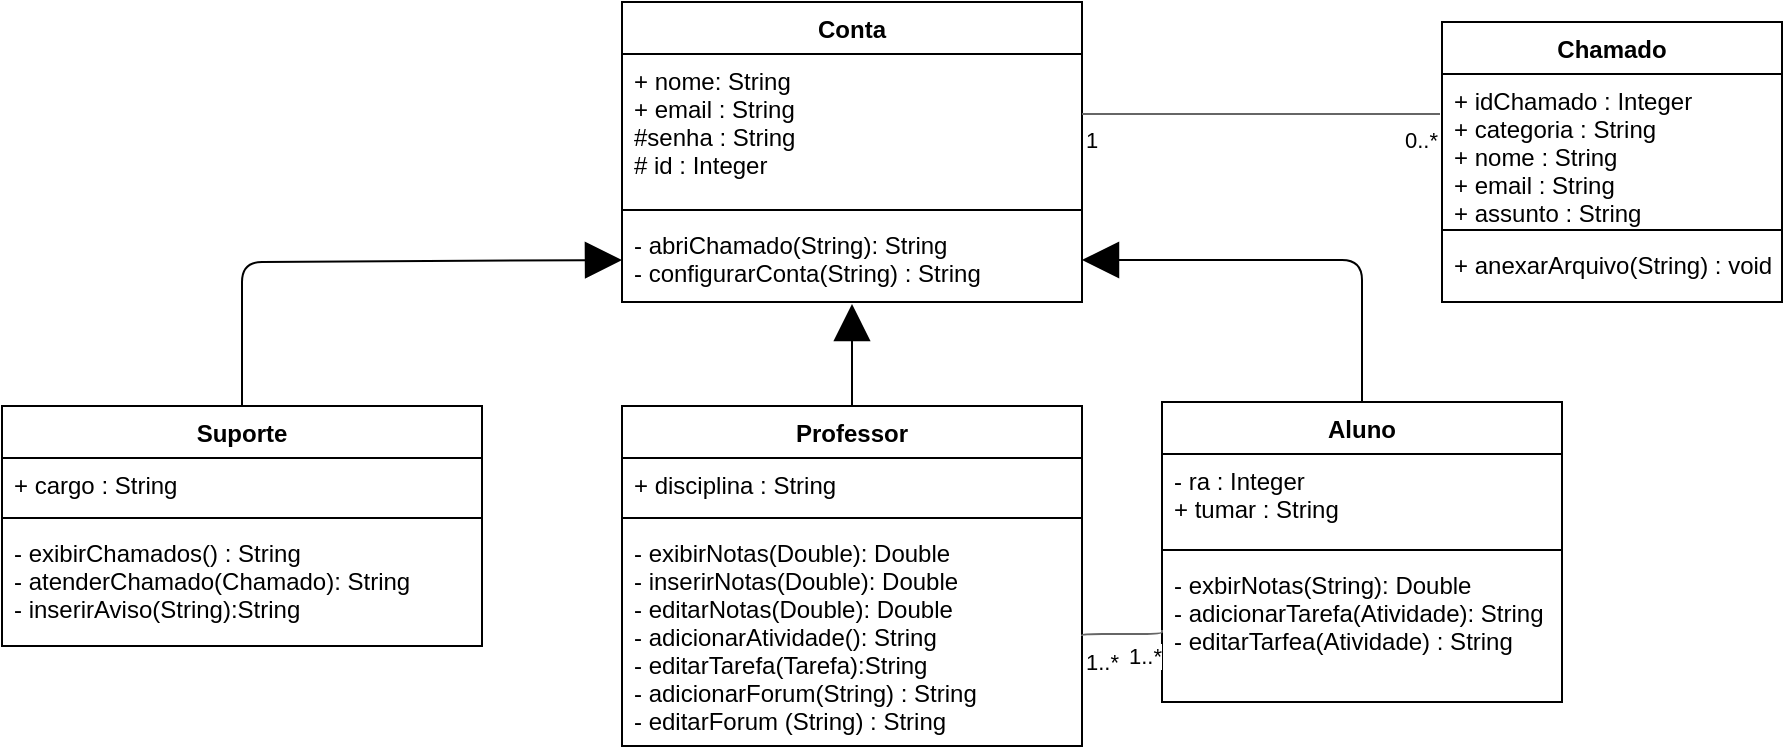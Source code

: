 <mxfile version="13.9.9" type="device"><diagram id="cWU-agOoy3wlfh3WG7QX" name="Diagram de Classe - Moodle"><mxGraphModel dx="868" dy="450" grid="1" gridSize="10" guides="1" tooltips="1" connect="1" arrows="1" fold="1" page="1" pageScale="1" pageWidth="827" pageHeight="1169" math="0" shadow="0"><root><mxCell id="0"/><mxCell id="1" parent="0"/><mxCell id="VtcBgIDo6UPUWlXHd5oy-3" value="Conta" style="swimlane;fontStyle=1;align=center;verticalAlign=top;childLayout=stackLayout;horizontal=1;startSize=26;horizontalStack=0;resizeParent=1;resizeParentMax=0;resizeLast=0;collapsible=1;marginBottom=0;" vertex="1" parent="1"><mxGeometry x="360" y="340" width="230" height="150" as="geometry"><mxRectangle x="360" y="340" width="70" height="26" as="alternateBounds"/></mxGeometry></mxCell><mxCell id="VtcBgIDo6UPUWlXHd5oy-4" value="+ nome: String&#10;+ email : String&#10;#senha : String&#10;# id : Integer" style="text;strokeColor=none;fillColor=none;align=left;verticalAlign=top;spacingLeft=4;spacingRight=4;overflow=hidden;rotatable=0;points=[[0,0.5],[1,0.5]];portConstraint=eastwest;" vertex="1" parent="VtcBgIDo6UPUWlXHd5oy-3"><mxGeometry y="26" width="230" height="74" as="geometry"/></mxCell><mxCell id="VtcBgIDo6UPUWlXHd5oy-5" value="" style="line;strokeWidth=1;fillColor=none;align=left;verticalAlign=middle;spacingTop=-1;spacingLeft=3;spacingRight=3;rotatable=0;labelPosition=right;points=[];portConstraint=eastwest;" vertex="1" parent="VtcBgIDo6UPUWlXHd5oy-3"><mxGeometry y="100" width="230" height="8" as="geometry"/></mxCell><mxCell id="VtcBgIDo6UPUWlXHd5oy-6" value="- abriChamado(String): String&#10;- configurarConta(String) : String&#10;" style="text;strokeColor=none;fillColor=none;align=left;verticalAlign=top;spacingLeft=4;spacingRight=4;overflow=hidden;rotatable=0;points=[[0,0.5],[1,0.5]];portConstraint=eastwest;" vertex="1" parent="VtcBgIDo6UPUWlXHd5oy-3"><mxGeometry y="108" width="230" height="42" as="geometry"/></mxCell><mxCell id="VtcBgIDo6UPUWlXHd5oy-20" value="Suporte" style="swimlane;fontStyle=1;align=center;verticalAlign=top;childLayout=stackLayout;horizontal=1;startSize=26;horizontalStack=0;resizeParent=1;resizeParentMax=0;resizeLast=0;collapsible=1;marginBottom=0;" vertex="1" parent="1"><mxGeometry x="50" y="542" width="240" height="120" as="geometry"/></mxCell><mxCell id="VtcBgIDo6UPUWlXHd5oy-21" value="+ cargo : String" style="text;strokeColor=none;fillColor=none;align=left;verticalAlign=top;spacingLeft=4;spacingRight=4;overflow=hidden;rotatable=0;points=[[0,0.5],[1,0.5]];portConstraint=eastwest;" vertex="1" parent="VtcBgIDo6UPUWlXHd5oy-20"><mxGeometry y="26" width="240" height="26" as="geometry"/></mxCell><mxCell id="VtcBgIDo6UPUWlXHd5oy-22" value="" style="line;strokeWidth=1;fillColor=none;align=left;verticalAlign=middle;spacingTop=-1;spacingLeft=3;spacingRight=3;rotatable=0;labelPosition=right;points=[];portConstraint=eastwest;" vertex="1" parent="VtcBgIDo6UPUWlXHd5oy-20"><mxGeometry y="52" width="240" height="8" as="geometry"/></mxCell><mxCell id="VtcBgIDo6UPUWlXHd5oy-23" value="- exibirChamados() : String&#10;- atenderChamado(Chamado): String&#10;- inserirAviso(String):String&#10;&#10;&#10;" style="text;strokeColor=none;fillColor=none;align=left;verticalAlign=top;spacingLeft=4;spacingRight=4;overflow=hidden;rotatable=0;points=[[0,0.5],[1,0.5]];portConstraint=eastwest;" vertex="1" parent="VtcBgIDo6UPUWlXHd5oy-20"><mxGeometry y="60" width="240" height="60" as="geometry"/></mxCell><mxCell id="VtcBgIDo6UPUWlXHd5oy-24" value="Professor" style="swimlane;fontStyle=1;align=center;verticalAlign=top;childLayout=stackLayout;horizontal=1;startSize=26;horizontalStack=0;resizeParent=1;resizeParentMax=0;resizeLast=0;collapsible=1;marginBottom=0;" vertex="1" parent="1"><mxGeometry x="360" y="542" width="230" height="170" as="geometry"/></mxCell><mxCell id="VtcBgIDo6UPUWlXHd5oy-25" value="+ disciplina : String" style="text;strokeColor=none;fillColor=none;align=left;verticalAlign=top;spacingLeft=4;spacingRight=4;overflow=hidden;rotatable=0;points=[[0,0.5],[1,0.5]];portConstraint=eastwest;" vertex="1" parent="VtcBgIDo6UPUWlXHd5oy-24"><mxGeometry y="26" width="230" height="26" as="geometry"/></mxCell><mxCell id="VtcBgIDo6UPUWlXHd5oy-26" value="" style="line;strokeWidth=1;fillColor=none;align=left;verticalAlign=middle;spacingTop=-1;spacingLeft=3;spacingRight=3;rotatable=0;labelPosition=right;points=[];portConstraint=eastwest;" vertex="1" parent="VtcBgIDo6UPUWlXHd5oy-24"><mxGeometry y="52" width="230" height="8" as="geometry"/></mxCell><mxCell id="VtcBgIDo6UPUWlXHd5oy-27" value="- exibirNotas(Double): Double&#10;- inserirNotas(Double): Double&#10;- editarNotas(Double): Double&#10;- adicionarAtividade(): String&#10;- editarTarefa(Tarefa):String&#10;- adicionarForum(String) : String&#10;- editarForum (String) : String&#10;&#10;" style="text;strokeColor=none;fillColor=none;align=left;verticalAlign=top;spacingLeft=4;spacingRight=4;overflow=hidden;rotatable=0;points=[[0,0.5],[1,0.5]];portConstraint=eastwest;" vertex="1" parent="VtcBgIDo6UPUWlXHd5oy-24"><mxGeometry y="60" width="230" height="110" as="geometry"/></mxCell><mxCell id="VtcBgIDo6UPUWlXHd5oy-28" value="Aluno" style="swimlane;fontStyle=1;align=center;verticalAlign=top;childLayout=stackLayout;horizontal=1;startSize=26;horizontalStack=0;resizeParent=1;resizeParentMax=0;resizeLast=0;collapsible=1;marginBottom=0;" vertex="1" parent="1"><mxGeometry x="630" y="540" width="200" height="150" as="geometry"/></mxCell><mxCell id="VtcBgIDo6UPUWlXHd5oy-29" value="- ra : Integer&#10;+ tumar : String&#10;" style="text;strokeColor=none;fillColor=none;align=left;verticalAlign=top;spacingLeft=4;spacingRight=4;overflow=hidden;rotatable=0;points=[[0,0.5],[1,0.5]];portConstraint=eastwest;" vertex="1" parent="VtcBgIDo6UPUWlXHd5oy-28"><mxGeometry y="26" width="200" height="44" as="geometry"/></mxCell><mxCell id="VtcBgIDo6UPUWlXHd5oy-30" value="" style="line;strokeWidth=1;fillColor=none;align=left;verticalAlign=middle;spacingTop=-1;spacingLeft=3;spacingRight=3;rotatable=0;labelPosition=right;points=[];portConstraint=eastwest;" vertex="1" parent="VtcBgIDo6UPUWlXHd5oy-28"><mxGeometry y="70" width="200" height="8" as="geometry"/></mxCell><mxCell id="VtcBgIDo6UPUWlXHd5oy-31" value="- exbirNotas(String): Double&#10;- adicionarTarefa(Atividade): String&#10;- editarTarfea(Atividade) : String&#10;" style="text;strokeColor=none;fillColor=none;align=left;verticalAlign=top;spacingLeft=4;spacingRight=4;overflow=hidden;rotatable=0;points=[[0,0.5],[1,0.5]];portConstraint=eastwest;" vertex="1" parent="VtcBgIDo6UPUWlXHd5oy-28"><mxGeometry y="78" width="200" height="72" as="geometry"/></mxCell><mxCell id="VtcBgIDo6UPUWlXHd5oy-33" value="" style="endArrow=block;endSize=16;endFill=1;html=1;entryX=0.5;entryY=1.024;entryDx=0;entryDy=0;entryPerimeter=0;exitX=0.5;exitY=0;exitDx=0;exitDy=0;" edge="1" parent="1" source="VtcBgIDo6UPUWlXHd5oy-24" target="VtcBgIDo6UPUWlXHd5oy-6"><mxGeometry width="160" relative="1" as="geometry"><mxPoint x="468" y="540" as="sourcePoint"/><mxPoint x="490" y="530" as="targetPoint"/></mxGeometry></mxCell><mxCell id="VtcBgIDo6UPUWlXHd5oy-34" value="" style="endArrow=block;endSize=16;endFill=1;html=1;entryX=1;entryY=0.5;entryDx=0;entryDy=0;exitX=0.5;exitY=0;exitDx=0;exitDy=0;" edge="1" parent="1" source="VtcBgIDo6UPUWlXHd5oy-28" target="VtcBgIDo6UPUWlXHd5oy-6"><mxGeometry width="160" relative="1" as="geometry"><mxPoint x="330" y="530" as="sourcePoint"/><mxPoint x="490" y="530" as="targetPoint"/><Array as="points"><mxPoint x="730" y="469"/></Array></mxGeometry></mxCell><mxCell id="VtcBgIDo6UPUWlXHd5oy-38" value="" style="endArrow=block;endSize=16;endFill=1;html=1;entryX=0;entryY=0.5;entryDx=0;entryDy=0;exitX=0.5;exitY=0;exitDx=0;exitDy=0;" edge="1" parent="1" source="VtcBgIDo6UPUWlXHd5oy-20" target="VtcBgIDo6UPUWlXHd5oy-6"><mxGeometry width="160" relative="1" as="geometry"><mxPoint x="330" y="530" as="sourcePoint"/><mxPoint x="490" y="530" as="targetPoint"/><Array as="points"><mxPoint x="170" y="470"/></Array></mxGeometry></mxCell><mxCell id="VtcBgIDo6UPUWlXHd5oy-39" value="Chamado&#10;" style="swimlane;fontStyle=1;align=center;verticalAlign=top;childLayout=stackLayout;horizontal=1;startSize=26;horizontalStack=0;resizeParent=1;resizeParentMax=0;resizeLast=0;collapsible=1;marginBottom=0;" vertex="1" parent="1"><mxGeometry x="770" y="350" width="170" height="140" as="geometry"><mxRectangle x="770" y="350" width="90" height="26" as="alternateBounds"/></mxGeometry></mxCell><mxCell id="VtcBgIDo6UPUWlXHd5oy-40" value="+ idChamado : Integer&#10;+ categoria : String&#10;+ nome : String&#10;+ email : String&#10;+ assunto : String&#10;+ descrição : String&#10;" style="text;strokeColor=none;fillColor=none;align=left;verticalAlign=top;spacingLeft=4;spacingRight=4;overflow=hidden;rotatable=0;points=[[0,0.5],[1,0.5]];portConstraint=eastwest;" vertex="1" parent="VtcBgIDo6UPUWlXHd5oy-39"><mxGeometry y="26" width="170" height="74" as="geometry"/></mxCell><mxCell id="VtcBgIDo6UPUWlXHd5oy-41" value="" style="line;strokeWidth=1;fillColor=none;align=left;verticalAlign=middle;spacingTop=-1;spacingLeft=3;spacingRight=3;rotatable=0;labelPosition=right;points=[];portConstraint=eastwest;" vertex="1" parent="VtcBgIDo6UPUWlXHd5oy-39"><mxGeometry y="100" width="170" height="8" as="geometry"/></mxCell><mxCell id="VtcBgIDo6UPUWlXHd5oy-42" value="+ anexarArquivo(String) : void" style="text;strokeColor=none;fillColor=none;align=left;verticalAlign=top;spacingLeft=4;spacingRight=4;overflow=hidden;rotatable=0;points=[[0,0.5],[1,0.5]];portConstraint=eastwest;" vertex="1" parent="VtcBgIDo6UPUWlXHd5oy-39"><mxGeometry y="108" width="170" height="32" as="geometry"/></mxCell><mxCell id="VtcBgIDo6UPUWlXHd5oy-43" value="" style="endArrow=none;html=1;endSize=12;startArrow=none;startSize=14;startFill=0;edgeStyle=orthogonalEdgeStyle;exitX=1;exitY=0.405;exitDx=0;exitDy=0;exitPerimeter=0;endFill=0;fillColor=#f5f5f5;strokeColor=#666666;" edge="1" parent="1" source="VtcBgIDo6UPUWlXHd5oy-4"><mxGeometry x="-0.106" y="7" relative="1" as="geometry"><mxPoint x="420" y="530" as="sourcePoint"/><mxPoint x="769" y="396" as="targetPoint"/><Array as="points"><mxPoint x="670" y="396"/><mxPoint x="670" y="396"/></Array><mxPoint as="offset"/></mxGeometry></mxCell><mxCell id="VtcBgIDo6UPUWlXHd5oy-44" value="1" style="edgeLabel;resizable=0;html=1;align=left;verticalAlign=top;" connectable="0" vertex="1" parent="VtcBgIDo6UPUWlXHd5oy-43"><mxGeometry x="-1" relative="1" as="geometry"/></mxCell><mxCell id="VtcBgIDo6UPUWlXHd5oy-45" value="0..*" style="edgeLabel;resizable=0;html=1;align=right;verticalAlign=top;" connectable="0" vertex="1" parent="VtcBgIDo6UPUWlXHd5oy-43"><mxGeometry x="1" relative="1" as="geometry"/></mxCell><mxCell id="VtcBgIDo6UPUWlXHd5oy-49" value="" style="endArrow=none;html=1;endSize=12;startArrow=none;startSize=14;startFill=0;edgeStyle=orthogonalEdgeStyle;exitX=1;exitY=0.5;exitDx=0;exitDy=0;endFill=0;fillColor=#f5f5f5;strokeColor=#666666;entryX=0;entryY=0.5;entryDx=0;entryDy=0;" edge="1" parent="1" source="VtcBgIDo6UPUWlXHd5oy-27" target="VtcBgIDo6UPUWlXHd5oy-31"><mxGeometry x="-0.106" y="7" relative="1" as="geometry"><mxPoint x="600" y="405.97" as="sourcePoint"/><mxPoint x="779" y="406" as="targetPoint"/><Array as="points"><mxPoint x="590" y="656"/></Array><mxPoint as="offset"/></mxGeometry></mxCell><mxCell id="VtcBgIDo6UPUWlXHd5oy-50" value="1..*" style="edgeLabel;resizable=0;html=1;align=left;verticalAlign=top;" connectable="0" vertex="1" parent="VtcBgIDo6UPUWlXHd5oy-49"><mxGeometry x="-1" relative="1" as="geometry"/></mxCell><mxCell id="VtcBgIDo6UPUWlXHd5oy-51" value="1..*" style="edgeLabel;resizable=0;html=1;align=right;verticalAlign=top;" connectable="0" vertex="1" parent="VtcBgIDo6UPUWlXHd5oy-49"><mxGeometry x="1" relative="1" as="geometry"/></mxCell></root></mxGraphModel></diagram></mxfile>